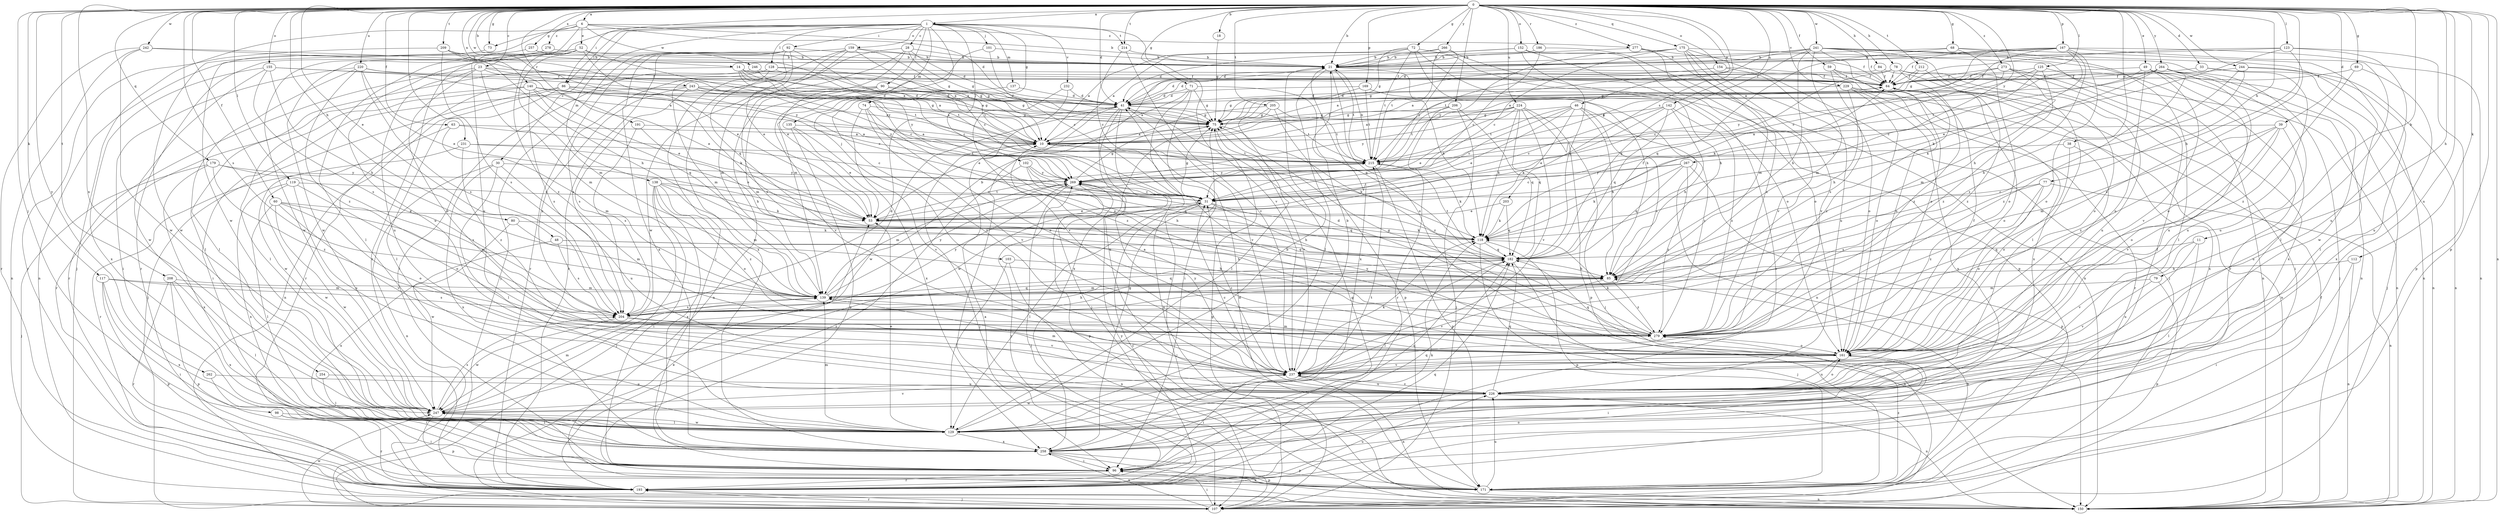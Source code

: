 strict digraph  {
0;
1;
6;
10;
11;
14;
18;
21;
23;
28;
30;
31;
33;
38;
39;
41;
46;
48;
49;
52;
53;
59;
60;
63;
64;
68;
69;
71;
72;
73;
74;
75;
77;
78;
79;
80;
84;
85;
86;
90;
92;
96;
98;
101;
102;
103;
107;
112;
117;
118;
119;
123;
125;
128;
129;
135;
137;
138;
139;
140;
142;
150;
152;
154;
155;
159;
161;
167;
169;
171;
175;
179;
182;
186;
191;
193;
203;
204;
205;
206;
208;
209;
212;
214;
215;
220;
224;
226;
229;
231;
232;
237;
241;
242;
243;
244;
246;
247;
254;
257;
258;
262;
264;
266;
267;
269;
273;
277;
278;
279;
0 -> 1  [label=a];
0 -> 6  [label=a];
0 -> 11  [label=b];
0 -> 14  [label=b];
0 -> 18  [label=b];
0 -> 21  [label=b];
0 -> 23  [label=c];
0 -> 33  [label=d];
0 -> 38  [label=d];
0 -> 39  [label=d];
0 -> 41  [label=d];
0 -> 46  [label=e];
0 -> 48  [label=e];
0 -> 49  [label=e];
0 -> 59  [label=f];
0 -> 60  [label=f];
0 -> 63  [label=f];
0 -> 68  [label=g];
0 -> 69  [label=g];
0 -> 71  [label=g];
0 -> 72  [label=g];
0 -> 73  [label=g];
0 -> 77  [label=h];
0 -> 78  [label=h];
0 -> 79  [label=h];
0 -> 80  [label=h];
0 -> 84  [label=h];
0 -> 85  [label=h];
0 -> 86  [label=i];
0 -> 98  [label=j];
0 -> 112  [label=k];
0 -> 117  [label=k];
0 -> 119  [label=l];
0 -> 123  [label=l];
0 -> 125  [label=l];
0 -> 140  [label=n];
0 -> 142  [label=n];
0 -> 150  [label=n];
0 -> 152  [label=o];
0 -> 154  [label=o];
0 -> 155  [label=o];
0 -> 167  [label=p];
0 -> 169  [label=p];
0 -> 171  [label=p];
0 -> 175  [label=q];
0 -> 179  [label=q];
0 -> 186  [label=r];
0 -> 191  [label=r];
0 -> 203  [label=s];
0 -> 204  [label=s];
0 -> 205  [label=t];
0 -> 206  [label=t];
0 -> 208  [label=t];
0 -> 209  [label=t];
0 -> 212  [label=t];
0 -> 214  [label=t];
0 -> 220  [label=u];
0 -> 224  [label=u];
0 -> 226  [label=u];
0 -> 229  [label=v];
0 -> 231  [label=v];
0 -> 241  [label=w];
0 -> 242  [label=w];
0 -> 243  [label=w];
0 -> 244  [label=w];
0 -> 254  [label=x];
0 -> 257  [label=x];
0 -> 262  [label=y];
0 -> 264  [label=y];
0 -> 266  [label=y];
0 -> 267  [label=y];
0 -> 273  [label=z];
0 -> 277  [label=z];
1 -> 28  [label=c];
1 -> 30  [label=c];
1 -> 73  [label=g];
1 -> 74  [label=g];
1 -> 86  [label=i];
1 -> 90  [label=i];
1 -> 92  [label=i];
1 -> 101  [label=j];
1 -> 102  [label=j];
1 -> 103  [label=j];
1 -> 128  [label=l];
1 -> 135  [label=m];
1 -> 137  [label=m];
1 -> 138  [label=m];
1 -> 159  [label=o];
1 -> 193  [label=r];
1 -> 214  [label=t];
1 -> 232  [label=v];
1 -> 237  [label=v];
6 -> 21  [label=b];
6 -> 41  [label=d];
6 -> 52  [label=e];
6 -> 107  [label=j];
6 -> 226  [label=u];
6 -> 246  [label=w];
6 -> 247  [label=w];
6 -> 277  [label=z];
6 -> 278  [label=z];
10 -> 64  [label=f];
10 -> 107  [label=j];
10 -> 118  [label=k];
10 -> 215  [label=t];
11 -> 129  [label=l];
11 -> 182  [label=q];
11 -> 226  [label=u];
11 -> 237  [label=v];
14 -> 10  [label=a];
14 -> 31  [label=c];
14 -> 64  [label=f];
14 -> 75  [label=g];
14 -> 129  [label=l];
14 -> 215  [label=t];
14 -> 269  [label=y];
18 -> 75  [label=g];
21 -> 64  [label=f];
21 -> 118  [label=k];
21 -> 129  [label=l];
21 -> 161  [label=o];
21 -> 215  [label=t];
21 -> 258  [label=x];
23 -> 10  [label=a];
23 -> 53  [label=e];
23 -> 64  [label=f];
23 -> 139  [label=m];
23 -> 161  [label=o];
23 -> 193  [label=r];
23 -> 226  [label=u];
28 -> 21  [label=b];
28 -> 41  [label=d];
28 -> 53  [label=e];
28 -> 75  [label=g];
28 -> 139  [label=m];
28 -> 247  [label=w];
30 -> 129  [label=l];
30 -> 150  [label=n];
30 -> 226  [label=u];
30 -> 258  [label=x];
30 -> 269  [label=y];
31 -> 53  [label=e];
31 -> 75  [label=g];
31 -> 85  [label=h];
31 -> 107  [label=j];
31 -> 129  [label=l];
31 -> 182  [label=q];
33 -> 64  [label=f];
33 -> 150  [label=n];
33 -> 226  [label=u];
38 -> 161  [label=o];
38 -> 215  [label=t];
38 -> 237  [label=v];
39 -> 10  [label=a];
39 -> 139  [label=m];
39 -> 161  [label=o];
39 -> 226  [label=u];
39 -> 237  [label=v];
39 -> 279  [label=z];
41 -> 75  [label=g];
41 -> 96  [label=i];
41 -> 107  [label=j];
41 -> 150  [label=n];
41 -> 215  [label=t];
41 -> 226  [label=u];
41 -> 237  [label=v];
41 -> 247  [label=w];
46 -> 31  [label=c];
46 -> 53  [label=e];
46 -> 75  [label=g];
46 -> 85  [label=h];
46 -> 118  [label=k];
46 -> 204  [label=s];
46 -> 215  [label=t];
46 -> 279  [label=z];
48 -> 85  [label=h];
48 -> 182  [label=q];
48 -> 204  [label=s];
48 -> 258  [label=x];
49 -> 64  [label=f];
49 -> 107  [label=j];
49 -> 129  [label=l];
49 -> 161  [label=o];
49 -> 215  [label=t];
49 -> 226  [label=u];
49 -> 237  [label=v];
52 -> 21  [label=b];
52 -> 53  [label=e];
52 -> 129  [label=l];
52 -> 139  [label=m];
52 -> 226  [label=u];
52 -> 247  [label=w];
52 -> 269  [label=y];
52 -> 279  [label=z];
53 -> 118  [label=k];
53 -> 215  [label=t];
59 -> 64  [label=f];
59 -> 161  [label=o];
59 -> 204  [label=s];
59 -> 258  [label=x];
60 -> 53  [label=e];
60 -> 129  [label=l];
60 -> 139  [label=m];
60 -> 161  [label=o];
60 -> 237  [label=v];
60 -> 247  [label=w];
63 -> 10  [label=a];
63 -> 31  [label=c];
63 -> 139  [label=m];
63 -> 247  [label=w];
64 -> 41  [label=d];
64 -> 161  [label=o];
64 -> 258  [label=x];
64 -> 279  [label=z];
68 -> 21  [label=b];
68 -> 129  [label=l];
68 -> 150  [label=n];
68 -> 161  [label=o];
68 -> 182  [label=q];
69 -> 64  [label=f];
69 -> 226  [label=u];
69 -> 279  [label=z];
71 -> 10  [label=a];
71 -> 41  [label=d];
71 -> 75  [label=g];
71 -> 96  [label=i];
71 -> 182  [label=q];
71 -> 258  [label=x];
72 -> 10  [label=a];
72 -> 21  [label=b];
72 -> 75  [label=g];
72 -> 85  [label=h];
72 -> 161  [label=o];
72 -> 171  [label=p];
72 -> 215  [label=t];
73 -> 247  [label=w];
74 -> 75  [label=g];
74 -> 161  [label=o];
74 -> 237  [label=v];
74 -> 258  [label=x];
74 -> 279  [label=z];
75 -> 10  [label=a];
75 -> 237  [label=v];
75 -> 247  [label=w];
75 -> 279  [label=z];
77 -> 31  [label=c];
77 -> 150  [label=n];
77 -> 161  [label=o];
77 -> 204  [label=s];
77 -> 279  [label=z];
78 -> 10  [label=a];
78 -> 31  [label=c];
78 -> 64  [label=f];
78 -> 96  [label=i];
78 -> 226  [label=u];
78 -> 279  [label=z];
79 -> 139  [label=m];
79 -> 171  [label=p];
79 -> 237  [label=v];
80 -> 118  [label=k];
80 -> 139  [label=m];
80 -> 247  [label=w];
84 -> 41  [label=d];
84 -> 64  [label=f];
84 -> 161  [label=o];
85 -> 139  [label=m];
85 -> 237  [label=v];
85 -> 279  [label=z];
86 -> 31  [label=c];
86 -> 41  [label=d];
86 -> 107  [label=j];
86 -> 118  [label=k];
86 -> 129  [label=l];
86 -> 150  [label=n];
90 -> 41  [label=d];
90 -> 75  [label=g];
90 -> 139  [label=m];
90 -> 150  [label=n];
90 -> 237  [label=v];
92 -> 21  [label=b];
92 -> 31  [label=c];
92 -> 53  [label=e];
92 -> 107  [label=j];
92 -> 182  [label=q];
92 -> 193  [label=r];
92 -> 258  [label=x];
96 -> 75  [label=g];
96 -> 118  [label=k];
96 -> 171  [label=p];
96 -> 193  [label=r];
98 -> 96  [label=i];
98 -> 129  [label=l];
98 -> 193  [label=r];
101 -> 21  [label=b];
101 -> 31  [label=c];
101 -> 139  [label=m];
102 -> 85  [label=h];
102 -> 118  [label=k];
102 -> 182  [label=q];
102 -> 193  [label=r];
102 -> 269  [label=y];
103 -> 85  [label=h];
103 -> 129  [label=l];
103 -> 150  [label=n];
107 -> 53  [label=e];
107 -> 64  [label=f];
107 -> 75  [label=g];
107 -> 96  [label=i];
107 -> 193  [label=r];
107 -> 247  [label=w];
107 -> 258  [label=x];
112 -> 85  [label=h];
112 -> 96  [label=i];
112 -> 150  [label=n];
117 -> 96  [label=i];
117 -> 139  [label=m];
117 -> 171  [label=p];
117 -> 204  [label=s];
117 -> 258  [label=x];
118 -> 64  [label=f];
118 -> 107  [label=j];
118 -> 171  [label=p];
118 -> 182  [label=q];
119 -> 31  [label=c];
119 -> 161  [label=o];
119 -> 226  [label=u];
119 -> 247  [label=w];
119 -> 258  [label=x];
123 -> 21  [label=b];
123 -> 53  [label=e];
123 -> 75  [label=g];
123 -> 171  [label=p];
123 -> 226  [label=u];
123 -> 279  [label=z];
125 -> 31  [label=c];
125 -> 64  [label=f];
125 -> 150  [label=n];
125 -> 269  [label=y];
125 -> 279  [label=z];
128 -> 31  [label=c];
128 -> 64  [label=f];
128 -> 75  [label=g];
128 -> 96  [label=i];
128 -> 139  [label=m];
128 -> 204  [label=s];
129 -> 21  [label=b];
129 -> 53  [label=e];
129 -> 139  [label=m];
129 -> 182  [label=q];
129 -> 215  [label=t];
129 -> 247  [label=w];
129 -> 258  [label=x];
135 -> 10  [label=a];
135 -> 53  [label=e];
135 -> 171  [label=p];
135 -> 237  [label=v];
137 -> 41  [label=d];
137 -> 237  [label=v];
138 -> 31  [label=c];
138 -> 96  [label=i];
138 -> 107  [label=j];
138 -> 118  [label=k];
138 -> 139  [label=m];
138 -> 161  [label=o];
138 -> 258  [label=x];
138 -> 279  [label=z];
139 -> 21  [label=b];
139 -> 182  [label=q];
139 -> 204  [label=s];
139 -> 269  [label=y];
140 -> 10  [label=a];
140 -> 41  [label=d];
140 -> 53  [label=e];
140 -> 75  [label=g];
140 -> 129  [label=l];
140 -> 182  [label=q];
140 -> 193  [label=r];
140 -> 204  [label=s];
142 -> 31  [label=c];
142 -> 53  [label=e];
142 -> 75  [label=g];
142 -> 85  [label=h];
142 -> 182  [label=q];
142 -> 279  [label=z];
152 -> 21  [label=b];
152 -> 41  [label=d];
152 -> 161  [label=o];
152 -> 182  [label=q];
152 -> 193  [label=r];
154 -> 41  [label=d];
154 -> 64  [label=f];
154 -> 75  [label=g];
154 -> 161  [label=o];
155 -> 10  [label=a];
155 -> 64  [label=f];
155 -> 85  [label=h];
155 -> 204  [label=s];
155 -> 247  [label=w];
155 -> 258  [label=x];
159 -> 10  [label=a];
159 -> 21  [label=b];
159 -> 75  [label=g];
159 -> 96  [label=i];
159 -> 193  [label=r];
159 -> 258  [label=x];
159 -> 279  [label=z];
161 -> 10  [label=a];
161 -> 64  [label=f];
161 -> 96  [label=i];
161 -> 139  [label=m];
161 -> 182  [label=q];
161 -> 226  [label=u];
161 -> 237  [label=v];
161 -> 269  [label=y];
167 -> 10  [label=a];
167 -> 21  [label=b];
167 -> 31  [label=c];
167 -> 41  [label=d];
167 -> 64  [label=f];
167 -> 85  [label=h];
167 -> 118  [label=k];
167 -> 129  [label=l];
167 -> 150  [label=n];
167 -> 161  [label=o];
169 -> 41  [label=d];
169 -> 75  [label=g];
169 -> 150  [label=n];
169 -> 215  [label=t];
171 -> 41  [label=d];
171 -> 85  [label=h];
171 -> 150  [label=n];
171 -> 226  [label=u];
171 -> 269  [label=y];
171 -> 279  [label=z];
175 -> 21  [label=b];
175 -> 31  [label=c];
175 -> 107  [label=j];
175 -> 139  [label=m];
175 -> 150  [label=n];
175 -> 226  [label=u];
175 -> 237  [label=v];
175 -> 269  [label=y];
179 -> 107  [label=j];
179 -> 204  [label=s];
179 -> 258  [label=x];
179 -> 269  [label=y];
179 -> 279  [label=z];
182 -> 85  [label=h];
182 -> 129  [label=l];
182 -> 150  [label=n];
182 -> 215  [label=t];
186 -> 21  [label=b];
186 -> 31  [label=c];
186 -> 150  [label=n];
191 -> 10  [label=a];
191 -> 85  [label=h];
191 -> 204  [label=s];
193 -> 10  [label=a];
193 -> 31  [label=c];
193 -> 107  [label=j];
193 -> 161  [label=o];
193 -> 182  [label=q];
193 -> 226  [label=u];
193 -> 269  [label=y];
203 -> 53  [label=e];
203 -> 118  [label=k];
203 -> 182  [label=q];
204 -> 41  [label=d];
204 -> 85  [label=h];
204 -> 182  [label=q];
204 -> 237  [label=v];
204 -> 247  [label=w];
204 -> 269  [label=y];
204 -> 279  [label=z];
205 -> 53  [label=e];
205 -> 75  [label=g];
205 -> 129  [label=l];
205 -> 171  [label=p];
205 -> 215  [label=t];
206 -> 75  [label=g];
206 -> 107  [label=j];
206 -> 182  [label=q];
206 -> 193  [label=r];
206 -> 215  [label=t];
208 -> 129  [label=l];
208 -> 139  [label=m];
208 -> 171  [label=p];
208 -> 193  [label=r];
208 -> 258  [label=x];
209 -> 10  [label=a];
209 -> 21  [label=b];
209 -> 85  [label=h];
209 -> 193  [label=r];
209 -> 204  [label=s];
212 -> 64  [label=f];
212 -> 75  [label=g];
212 -> 279  [label=z];
214 -> 21  [label=b];
214 -> 31  [label=c];
214 -> 237  [label=v];
215 -> 21  [label=b];
215 -> 118  [label=k];
215 -> 171  [label=p];
215 -> 269  [label=y];
220 -> 53  [label=e];
220 -> 64  [label=f];
220 -> 96  [label=i];
220 -> 129  [label=l];
220 -> 204  [label=s];
220 -> 215  [label=t];
220 -> 279  [label=z];
224 -> 10  [label=a];
224 -> 53  [label=e];
224 -> 75  [label=g];
224 -> 107  [label=j];
224 -> 118  [label=k];
224 -> 171  [label=p];
224 -> 182  [label=q];
224 -> 237  [label=v];
224 -> 269  [label=y];
226 -> 31  [label=c];
226 -> 150  [label=n];
226 -> 161  [label=o];
226 -> 182  [label=q];
226 -> 237  [label=v];
226 -> 247  [label=w];
229 -> 41  [label=d];
229 -> 85  [label=h];
229 -> 150  [label=n];
229 -> 161  [label=o];
229 -> 193  [label=r];
229 -> 258  [label=x];
231 -> 53  [label=e];
231 -> 193  [label=r];
231 -> 215  [label=t];
231 -> 279  [label=z];
232 -> 41  [label=d];
232 -> 237  [label=v];
232 -> 279  [label=z];
237 -> 21  [label=b];
237 -> 31  [label=c];
237 -> 96  [label=i];
237 -> 118  [label=k];
237 -> 139  [label=m];
237 -> 150  [label=n];
237 -> 226  [label=u];
237 -> 269  [label=y];
241 -> 21  [label=b];
241 -> 41  [label=d];
241 -> 64  [label=f];
241 -> 85  [label=h];
241 -> 107  [label=j];
241 -> 129  [label=l];
241 -> 139  [label=m];
241 -> 150  [label=n];
241 -> 161  [label=o];
241 -> 182  [label=q];
241 -> 193  [label=r];
241 -> 215  [label=t];
242 -> 21  [label=b];
242 -> 150  [label=n];
242 -> 193  [label=r];
242 -> 247  [label=w];
242 -> 269  [label=y];
243 -> 10  [label=a];
243 -> 41  [label=d];
243 -> 75  [label=g];
243 -> 96  [label=i];
243 -> 204  [label=s];
243 -> 269  [label=y];
243 -> 279  [label=z];
244 -> 64  [label=f];
244 -> 85  [label=h];
244 -> 150  [label=n];
244 -> 204  [label=s];
244 -> 258  [label=x];
246 -> 64  [label=f];
246 -> 193  [label=r];
246 -> 215  [label=t];
247 -> 129  [label=l];
247 -> 139  [label=m];
247 -> 171  [label=p];
247 -> 204  [label=s];
247 -> 237  [label=v];
254 -> 129  [label=l];
254 -> 226  [label=u];
257 -> 10  [label=a];
257 -> 21  [label=b];
257 -> 150  [label=n];
258 -> 75  [label=g];
258 -> 96  [label=i];
258 -> 150  [label=n];
258 -> 171  [label=p];
258 -> 182  [label=q];
262 -> 96  [label=i];
262 -> 226  [label=u];
264 -> 10  [label=a];
264 -> 64  [label=f];
264 -> 118  [label=k];
264 -> 161  [label=o];
264 -> 215  [label=t];
264 -> 226  [label=u];
264 -> 247  [label=w];
264 -> 279  [label=z];
266 -> 10  [label=a];
266 -> 21  [label=b];
266 -> 85  [label=h];
266 -> 215  [label=t];
266 -> 269  [label=y];
267 -> 31  [label=c];
267 -> 118  [label=k];
267 -> 171  [label=p];
267 -> 182  [label=q];
267 -> 269  [label=y];
267 -> 279  [label=z];
269 -> 31  [label=c];
269 -> 75  [label=g];
269 -> 107  [label=j];
269 -> 139  [label=m];
269 -> 171  [label=p];
273 -> 10  [label=a];
273 -> 64  [label=f];
273 -> 118  [label=k];
273 -> 129  [label=l];
273 -> 139  [label=m];
273 -> 258  [label=x];
277 -> 21  [label=b];
277 -> 64  [label=f];
277 -> 237  [label=v];
277 -> 279  [label=z];
278 -> 21  [label=b];
278 -> 193  [label=r];
278 -> 247  [label=w];
279 -> 41  [label=d];
279 -> 75  [label=g];
279 -> 118  [label=k];
279 -> 161  [label=o];
}
